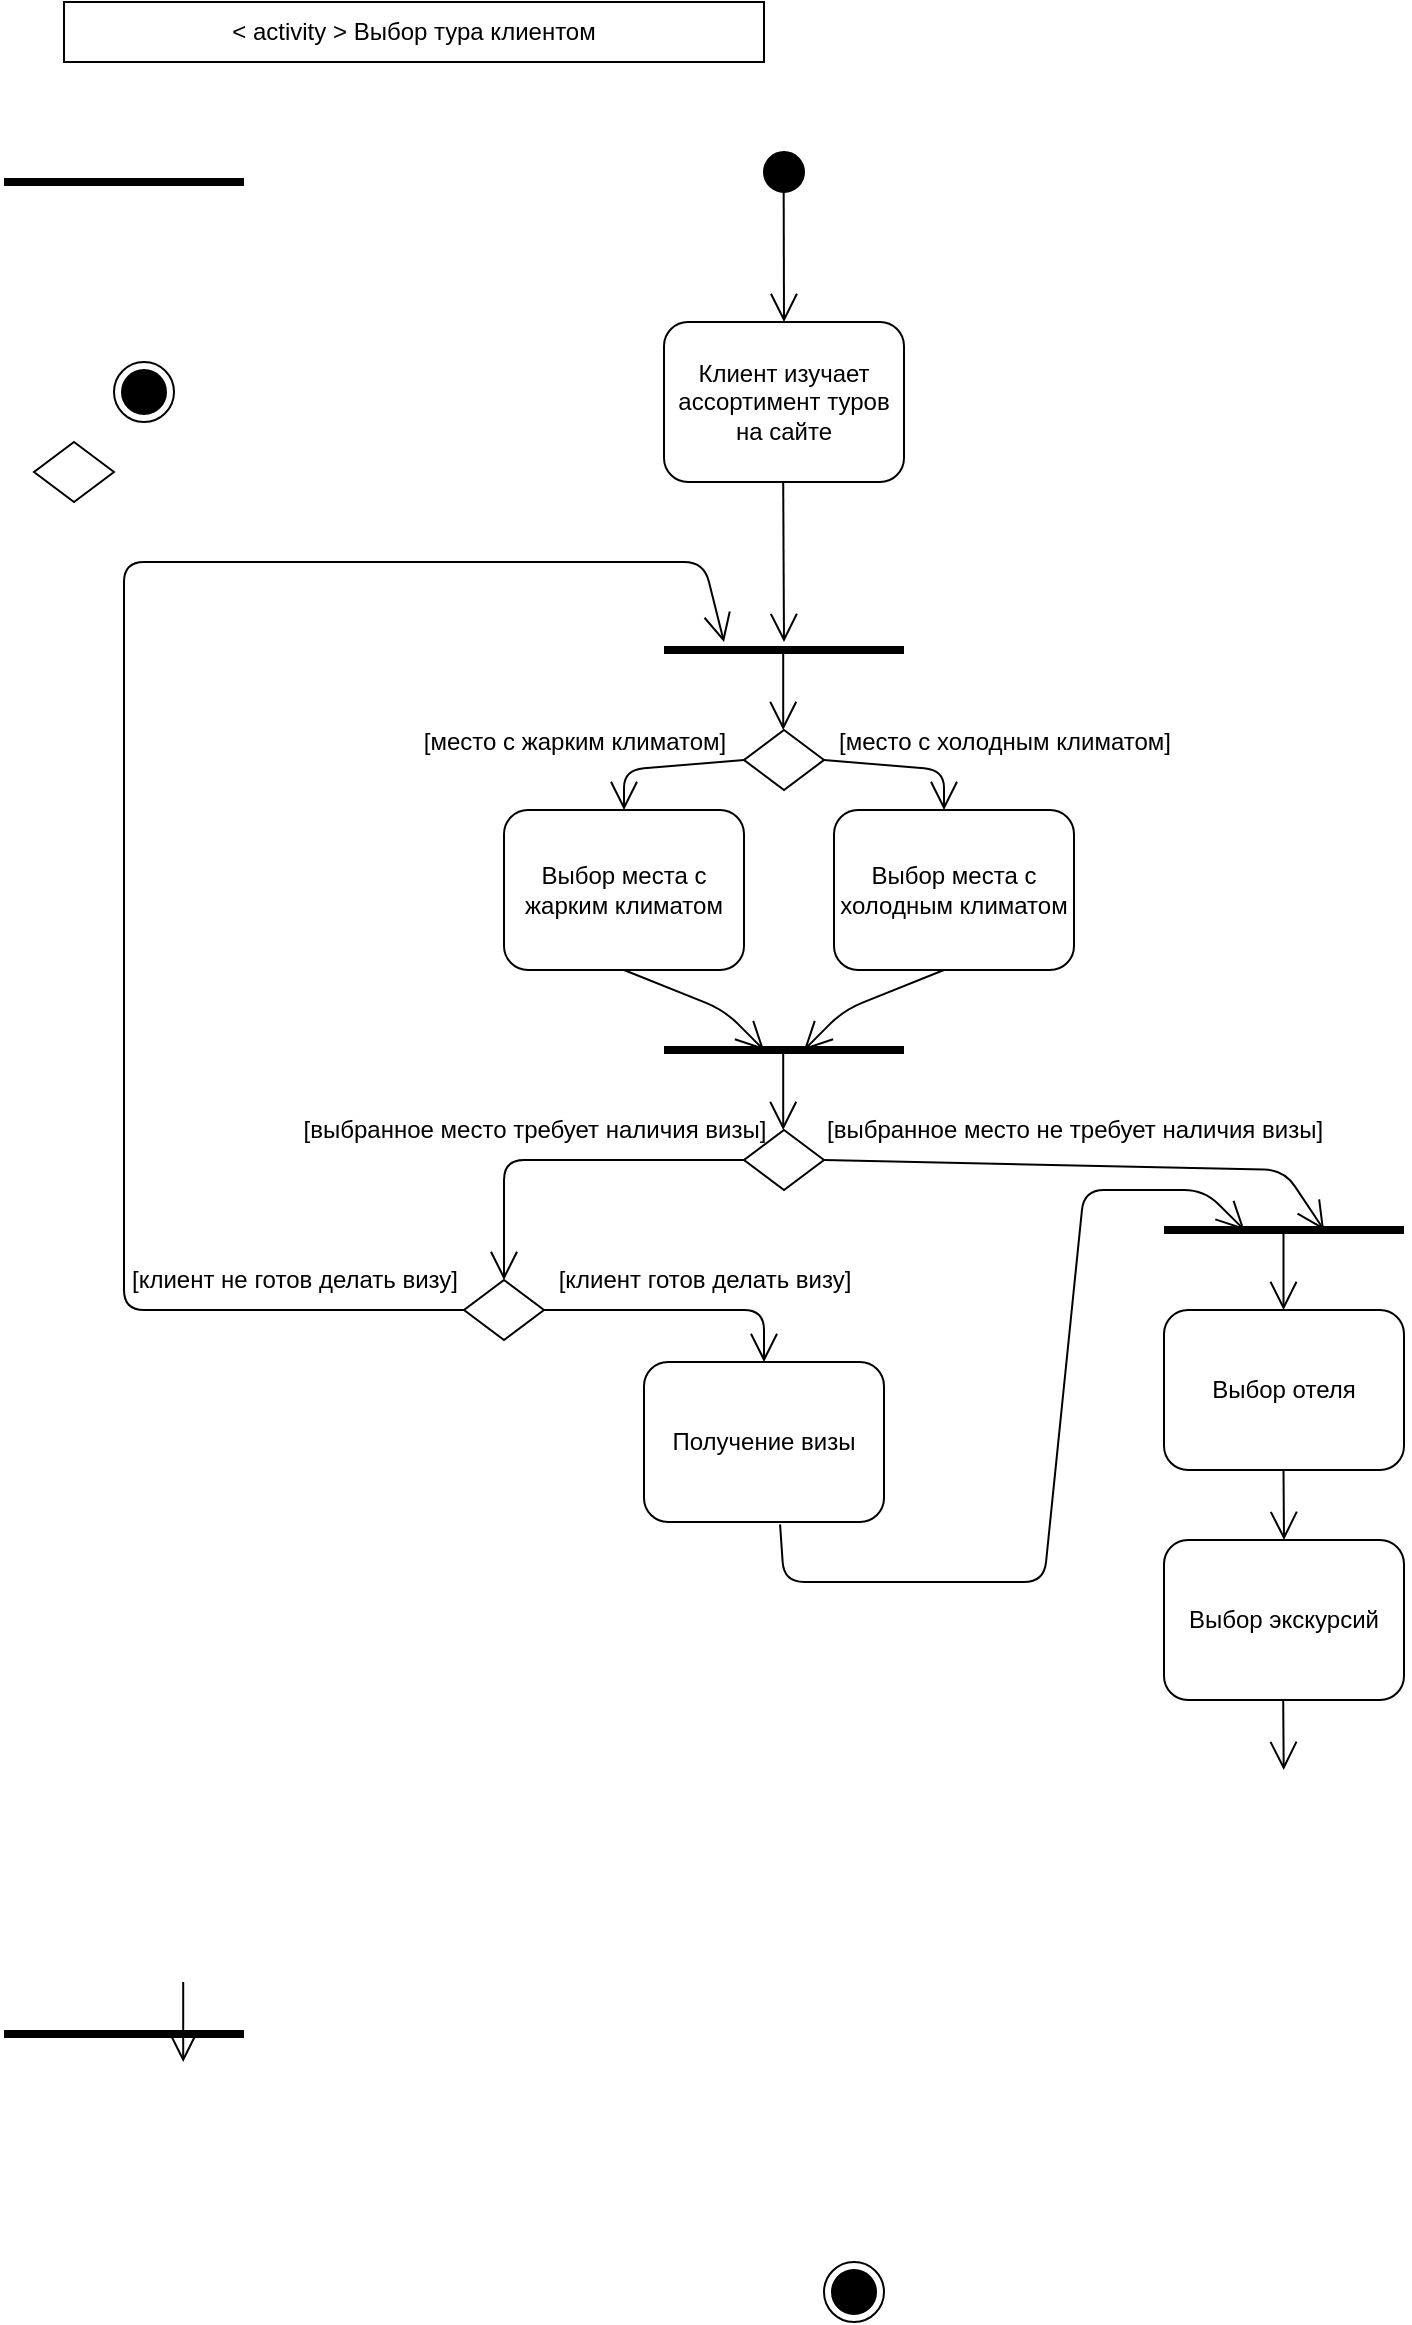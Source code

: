 <mxfile version="12.9.6" type="github"><diagram id="LazKnGvbX23ycXQoRlN8" name="Page-1"><mxGraphModel dx="1138" dy="614" grid="1" gridSize="10" guides="1" tooltips="1" connect="1" arrows="1" fold="1" page="1" pageScale="1" pageWidth="850" pageHeight="1100" math="0" shadow="0"><root><mxCell id="0"/><mxCell id="1" parent="0"/><mxCell id="QCGNxjPxJidO-nlAyb78-2" value="&lt;div align=&quot;center&quot;&gt;&amp;lt; activity &amp;gt; Выбор тура клиентом&lt;br&gt;&lt;/div&gt;" style="rounded=0;whiteSpace=wrap;html=1;align=center;" vertex="1" parent="1"><mxGeometry x="40" y="40" width="350" height="30" as="geometry"/></mxCell><mxCell id="QCGNxjPxJidO-nlAyb78-3" value="" style="ellipse;html=1;shape=endState;fillColor=#000000;strokeColor=#FFFFFF;" vertex="1" parent="1"><mxGeometry x="385" y="110" width="30" height="30" as="geometry"/></mxCell><mxCell id="QCGNxjPxJidO-nlAyb78-4" value="" style="ellipse;html=1;shape=endState;fillColor=#000000;strokeColor=#000000;" vertex="1" parent="1"><mxGeometry x="65" y="220" width="30" height="30" as="geometry"/></mxCell><mxCell id="QCGNxjPxJidO-nlAyb78-11" value="" style="endArrow=none;html=1;strokeWidth=4;" edge="1" parent="1"><mxGeometry width="50" height="50" relative="1" as="geometry"><mxPoint x="10" y="130" as="sourcePoint"/><mxPoint x="130" y="130" as="targetPoint"/></mxGeometry></mxCell><mxCell id="QCGNxjPxJidO-nlAyb78-8" value="" style="endArrow=open;endFill=1;endSize=12;html=1;" edge="1" parent="1"><mxGeometry width="160" relative="1" as="geometry"><mxPoint x="399.6" y="280" as="sourcePoint"/><mxPoint x="400" y="360" as="targetPoint"/></mxGeometry></mxCell><mxCell id="QCGNxjPxJidO-nlAyb78-16" value="Клиент изучает ассортимент туров на сайте" style="shape=ext;rounded=1;html=1;whiteSpace=wrap;" vertex="1" parent="1"><mxGeometry x="340" y="200" width="120" height="80" as="geometry"/></mxCell><mxCell id="QCGNxjPxJidO-nlAyb78-21" value="" style="endArrow=open;endFill=1;endSize=12;html=1;entryX=0.5;entryY=0;entryDx=0;entryDy=0;" edge="1" parent="1" target="QCGNxjPxJidO-nlAyb78-16"><mxGeometry width="160" relative="1" as="geometry"><mxPoint x="399.83" y="130" as="sourcePoint"/><mxPoint x="401" y="198" as="targetPoint"/></mxGeometry></mxCell><mxCell id="QCGNxjPxJidO-nlAyb78-23" value="" style="rhombus;whiteSpace=wrap;html=1;" vertex="1" parent="1"><mxGeometry x="380" y="404" width="40" height="30" as="geometry"/></mxCell><mxCell id="QCGNxjPxJidO-nlAyb78-24" value="" style="rhombus;whiteSpace=wrap;html=1;" vertex="1" parent="1"><mxGeometry x="25" y="260" width="40" height="30" as="geometry"/></mxCell><mxCell id="QCGNxjPxJidO-nlAyb78-25" value="" style="endArrow=open;endFill=1;endSize=12;html=1;exitX=1;exitY=0.5;exitDx=0;exitDy=0;" edge="1" parent="1" source="QCGNxjPxJidO-nlAyb78-23"><mxGeometry width="160" relative="1" as="geometry"><mxPoint x="470.0" y="414" as="sourcePoint"/><mxPoint x="480" y="444" as="targetPoint"/><Array as="points"><mxPoint x="480" y="424"/></Array></mxGeometry></mxCell><mxCell id="QCGNxjPxJidO-nlAyb78-26" value="" style="endArrow=open;endFill=1;endSize=12;html=1;exitX=0;exitY=0.5;exitDx=0;exitDy=0;" edge="1" parent="1" source="QCGNxjPxJidO-nlAyb78-23"><mxGeometry width="160" relative="1" as="geometry"><mxPoint x="370" y="429" as="sourcePoint"/><mxPoint x="320" y="444" as="targetPoint"/><Array as="points"><mxPoint x="320" y="424"/></Array></mxGeometry></mxCell><mxCell id="QCGNxjPxJidO-nlAyb78-27" value="Выбор места с холодным климатом" style="shape=ext;rounded=1;html=1;whiteSpace=wrap;" vertex="1" parent="1"><mxGeometry x="425" y="444" width="120" height="80" as="geometry"/></mxCell><mxCell id="QCGNxjPxJidO-nlAyb78-28" value="Выбор места с жарким климатом" style="shape=ext;rounded=1;html=1;whiteSpace=wrap;" vertex="1" parent="1"><mxGeometry x="260" y="444" width="120" height="80" as="geometry"/></mxCell><mxCell id="QCGNxjPxJidO-nlAyb78-29" value="[место с жарким климатом]" style="text;html=1;align=center;verticalAlign=middle;resizable=0;points=[];autosize=1;" vertex="1" parent="1"><mxGeometry x="210" y="400" width="170" height="20" as="geometry"/></mxCell><mxCell id="QCGNxjPxJidO-nlAyb78-30" value="[место с холодным климатом]" style="text;html=1;align=center;verticalAlign=middle;resizable=0;points=[];autosize=1;" vertex="1" parent="1"><mxGeometry x="420" y="400" width="180" height="20" as="geometry"/></mxCell><mxCell id="QCGNxjPxJidO-nlAyb78-31" value="" style="endArrow=none;html=1;strokeWidth=4;" edge="1" parent="1"><mxGeometry width="50" height="50" relative="1" as="geometry"><mxPoint x="340" y="564" as="sourcePoint"/><mxPoint x="460" y="564" as="targetPoint"/></mxGeometry></mxCell><mxCell id="QCGNxjPxJidO-nlAyb78-32" value="" style="endArrow=open;endFill=1;endSize=12;html=1;exitX=0.5;exitY=1;exitDx=0;exitDy=0;" edge="1" parent="1" source="QCGNxjPxJidO-nlAyb78-28"><mxGeometry width="160" relative="1" as="geometry"><mxPoint x="309.6" y="524" as="sourcePoint"/><mxPoint x="390" y="564" as="targetPoint"/><Array as="points"><mxPoint x="370" y="544"/></Array></mxGeometry></mxCell><mxCell id="QCGNxjPxJidO-nlAyb78-34" value="" style="endArrow=open;endFill=1;endSize=12;html=1;" edge="1" parent="1"><mxGeometry width="160" relative="1" as="geometry"><mxPoint x="480.0" y="524" as="sourcePoint"/><mxPoint x="410" y="564" as="targetPoint"/><Array as="points"><mxPoint x="430" y="544"/></Array></mxGeometry></mxCell><mxCell id="QCGNxjPxJidO-nlAyb78-35" value="" style="endArrow=open;endFill=1;endSize=12;html=1;" edge="1" parent="1"><mxGeometry width="160" relative="1" as="geometry"><mxPoint x="399.6" y="564" as="sourcePoint"/><mxPoint x="399.6" y="604" as="targetPoint"/></mxGeometry></mxCell><mxCell id="QCGNxjPxJidO-nlAyb78-37" value="" style="rhombus;whiteSpace=wrap;html=1;" vertex="1" parent="1"><mxGeometry x="380" y="604" width="40" height="30" as="geometry"/></mxCell><mxCell id="QCGNxjPxJidO-nlAyb78-38" value="" style="endArrow=open;endFill=1;endSize=12;html=1;exitX=0;exitY=0.5;exitDx=0;exitDy=0;entryX=0.5;entryY=0;entryDx=0;entryDy=0;" edge="1" parent="1" source="QCGNxjPxJidO-nlAyb78-37" target="QCGNxjPxJidO-nlAyb78-44"><mxGeometry width="160" relative="1" as="geometry"><mxPoint x="380" y="624" as="sourcePoint"/><mxPoint x="320" y="649" as="targetPoint"/><Array as="points"><mxPoint x="260" y="619"/></Array></mxGeometry></mxCell><mxCell id="QCGNxjPxJidO-nlAyb78-39" value="" style="endArrow=open;endFill=1;endSize=12;html=1;exitX=1;exitY=0.5;exitDx=0;exitDy=0;" edge="1" parent="1" source="QCGNxjPxJidO-nlAyb78-37"><mxGeometry width="160" relative="1" as="geometry"><mxPoint x="425" y="622" as="sourcePoint"/><mxPoint x="670" y="654" as="targetPoint"/><Array as="points"><mxPoint x="650" y="624"/></Array></mxGeometry></mxCell><mxCell id="QCGNxjPxJidO-nlAyb78-40" value="[выбранное место требует наличия визы]" style="text;html=1;align=center;verticalAlign=middle;resizable=0;points=[];autosize=1;" vertex="1" parent="1"><mxGeometry x="150" y="594" width="250" height="20" as="geometry"/></mxCell><mxCell id="QCGNxjPxJidO-nlAyb78-42" value="" style="endArrow=none;html=1;strokeWidth=4;" edge="1" parent="1"><mxGeometry width="50" height="50" relative="1" as="geometry"><mxPoint x="10" y="1056" as="sourcePoint"/><mxPoint x="130" y="1056" as="targetPoint"/></mxGeometry></mxCell><mxCell id="QCGNxjPxJidO-nlAyb78-43" value="" style="endArrow=open;endFill=1;endSize=12;html=1;" edge="1" parent="1"><mxGeometry width="160" relative="1" as="geometry"><mxPoint x="99.6" y="1030" as="sourcePoint"/><mxPoint x="99.6" y="1070" as="targetPoint"/></mxGeometry></mxCell><mxCell id="QCGNxjPxJidO-nlAyb78-44" value="" style="rhombus;whiteSpace=wrap;html=1;" vertex="1" parent="1"><mxGeometry x="240" y="679" width="40" height="30" as="geometry"/></mxCell><mxCell id="QCGNxjPxJidO-nlAyb78-45" value="" style="endArrow=open;endFill=1;endSize=12;html=1;exitX=0;exitY=0.5;exitDx=0;exitDy=0;" edge="1" parent="1" source="QCGNxjPxJidO-nlAyb78-44"><mxGeometry width="160" relative="1" as="geometry"><mxPoint x="300" y="674" as="sourcePoint"/><mxPoint x="370" y="360" as="targetPoint"/><Array as="points"><mxPoint x="70" y="694"/><mxPoint x="70" y="320"/><mxPoint x="360" y="320"/></Array></mxGeometry></mxCell><mxCell id="QCGNxjPxJidO-nlAyb78-46" value="" style="endArrow=open;endFill=1;endSize=12;html=1;exitX=1;exitY=0.5;exitDx=0;exitDy=0;entryX=0.5;entryY=0;entryDx=0;entryDy=0;" edge="1" parent="1" source="QCGNxjPxJidO-nlAyb78-44" target="QCGNxjPxJidO-nlAyb78-55"><mxGeometry width="160" relative="1" as="geometry"><mxPoint x="285" y="707" as="sourcePoint"/><mxPoint x="340" y="732" as="targetPoint"/><Array as="points"><mxPoint x="340" y="694"/><mxPoint x="390" y="694"/></Array></mxGeometry></mxCell><mxCell id="QCGNxjPxJidO-nlAyb78-47" value="[клиент не готов делать визу]" style="text;html=1;align=center;verticalAlign=middle;resizable=0;points=[];autosize=1;" vertex="1" parent="1"><mxGeometry x="65" y="669" width="180" height="20" as="geometry"/></mxCell><mxCell id="QCGNxjPxJidO-nlAyb78-48" value="[клиент готов делать визу]" style="text;html=1;align=center;verticalAlign=middle;resizable=0;points=[];autosize=1;" vertex="1" parent="1"><mxGeometry x="280" y="669" width="160" height="20" as="geometry"/></mxCell><mxCell id="QCGNxjPxJidO-nlAyb78-49" value="[выбранное место не требует наличия визы]" style="text;html=1;align=center;verticalAlign=middle;resizable=0;points=[];autosize=1;" vertex="1" parent="1"><mxGeometry x="415" y="594" width="260" height="20" as="geometry"/></mxCell><mxCell id="QCGNxjPxJidO-nlAyb78-50" value="Выбор отеля" style="shape=ext;rounded=1;html=1;whiteSpace=wrap;" vertex="1" parent="1"><mxGeometry x="590" y="694" width="120" height="80" as="geometry"/></mxCell><mxCell id="QCGNxjPxJidO-nlAyb78-53" value="Выбор экскурсий" style="shape=ext;rounded=1;html=1;whiteSpace=wrap;" vertex="1" parent="1"><mxGeometry x="590" y="809" width="120" height="80" as="geometry"/></mxCell><mxCell id="QCGNxjPxJidO-nlAyb78-54" value="" style="endArrow=open;endFill=1;endSize=12;html=1;" edge="1" parent="1"><mxGeometry width="160" relative="1" as="geometry"><mxPoint x="649.75" y="774" as="sourcePoint"/><mxPoint x="650" y="809" as="targetPoint"/></mxGeometry></mxCell><mxCell id="QCGNxjPxJidO-nlAyb78-55" value="Получение визы" style="shape=ext;rounded=1;html=1;whiteSpace=wrap;" vertex="1" parent="1"><mxGeometry x="330" y="720" width="120" height="80" as="geometry"/></mxCell><mxCell id="QCGNxjPxJidO-nlAyb78-57" value="" style="endArrow=open;endFill=1;endSize=12;html=1;exitX=0.567;exitY=1.015;exitDx=0;exitDy=0;exitPerimeter=0;" edge="1" parent="1" source="QCGNxjPxJidO-nlAyb78-55"><mxGeometry width="160" relative="1" as="geometry"><mxPoint x="380" y="860" as="sourcePoint"/><mxPoint x="630.25" y="654" as="targetPoint"/><Array as="points"><mxPoint x="400" y="830"/><mxPoint x="530" y="830"/><mxPoint x="550" y="634"/><mxPoint x="610" y="634"/></Array></mxGeometry></mxCell><mxCell id="QCGNxjPxJidO-nlAyb78-58" value="" style="endArrow=none;html=1;strokeWidth=4;" edge="1" parent="1"><mxGeometry width="50" height="50" relative="1" as="geometry"><mxPoint x="590" y="654" as="sourcePoint"/><mxPoint x="710" y="654" as="targetPoint"/></mxGeometry></mxCell><mxCell id="QCGNxjPxJidO-nlAyb78-59" value="" style="endArrow=open;endFill=1;endSize=12;html=1;" edge="1" parent="1"><mxGeometry width="160" relative="1" as="geometry"><mxPoint x="649.75" y="654" as="sourcePoint"/><mxPoint x="649.75" y="694" as="targetPoint"/></mxGeometry></mxCell><mxCell id="QCGNxjPxJidO-nlAyb78-60" value="" style="endArrow=none;html=1;strokeWidth=4;" edge="1" parent="1"><mxGeometry width="50" height="50" relative="1" as="geometry"><mxPoint x="340" y="364" as="sourcePoint"/><mxPoint x="460" y="364" as="targetPoint"/></mxGeometry></mxCell><mxCell id="QCGNxjPxJidO-nlAyb78-61" value="" style="endArrow=open;endFill=1;endSize=12;html=1;" edge="1" parent="1"><mxGeometry width="160" relative="1" as="geometry"><mxPoint x="399.6" y="364" as="sourcePoint"/><mxPoint x="399.6" y="404" as="targetPoint"/></mxGeometry></mxCell><mxCell id="QCGNxjPxJidO-nlAyb78-62" value="" style="ellipse;html=1;shape=endState;fillColor=#000000;strokeColor=#000000;" vertex="1" parent="1"><mxGeometry x="420" y="1170" width="30" height="30" as="geometry"/></mxCell><mxCell id="QCGNxjPxJidO-nlAyb78-64" value="" style="endArrow=open;endFill=1;endSize=12;html=1;" edge="1" parent="1"><mxGeometry width="160" relative="1" as="geometry"><mxPoint x="649.6" y="889" as="sourcePoint"/><mxPoint x="649.85" y="924" as="targetPoint"/></mxGeometry></mxCell></root></mxGraphModel></diagram></mxfile>